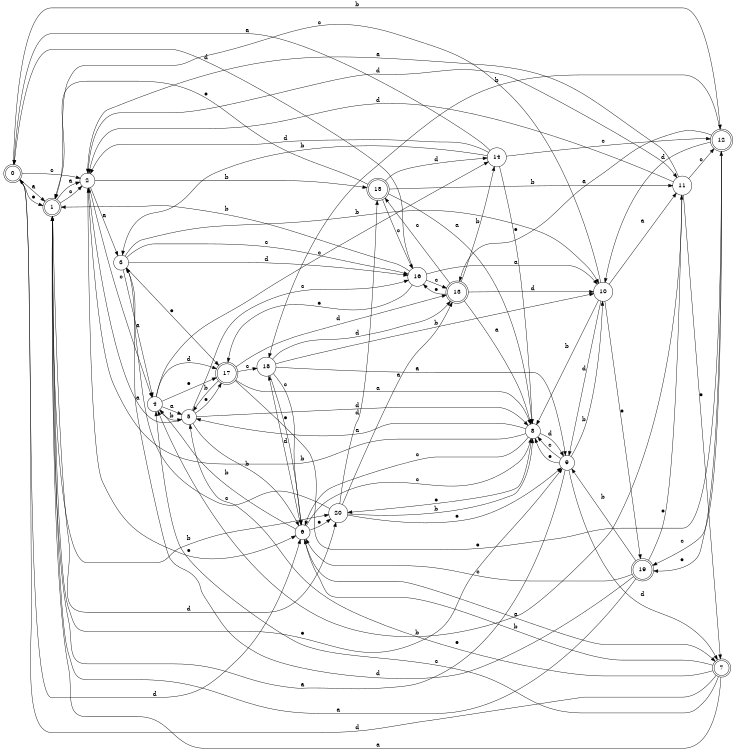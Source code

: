 digraph n17_9 {
__start0 [label="" shape="none"];

rankdir=LR;
size="8,5";

s0 [style="rounded,filled", color="black", fillcolor="white" shape="doublecircle", label="0"];
s1 [style="rounded,filled", color="black", fillcolor="white" shape="doublecircle", label="1"];
s2 [style="filled", color="black", fillcolor="white" shape="circle", label="2"];
s3 [style="filled", color="black", fillcolor="white" shape="circle", label="3"];
s4 [style="filled", color="black", fillcolor="white" shape="circle", label="4"];
s5 [style="filled", color="black", fillcolor="white" shape="circle", label="5"];
s6 [style="filled", color="black", fillcolor="white" shape="circle", label="6"];
s7 [style="rounded,filled", color="black", fillcolor="white" shape="doublecircle", label="7"];
s8 [style="filled", color="black", fillcolor="white" shape="circle", label="8"];
s9 [style="filled", color="black", fillcolor="white" shape="circle", label="9"];
s10 [style="filled", color="black", fillcolor="white" shape="circle", label="10"];
s11 [style="filled", color="black", fillcolor="white" shape="circle", label="11"];
s12 [style="rounded,filled", color="black", fillcolor="white" shape="doublecircle", label="12"];
s13 [style="rounded,filled", color="black", fillcolor="white" shape="doublecircle", label="13"];
s14 [style="filled", color="black", fillcolor="white" shape="circle", label="14"];
s15 [style="rounded,filled", color="black", fillcolor="white" shape="doublecircle", label="15"];
s16 [style="filled", color="black", fillcolor="white" shape="circle", label="16"];
s17 [style="rounded,filled", color="black", fillcolor="white" shape="doublecircle", label="17"];
s18 [style="filled", color="black", fillcolor="white" shape="circle", label="18"];
s19 [style="rounded,filled", color="black", fillcolor="white" shape="doublecircle", label="19"];
s20 [style="filled", color="black", fillcolor="white" shape="circle", label="20"];
s0 -> s1 [label="a"];
s0 -> s12 [label="b"];
s0 -> s2 [label="c"];
s0 -> s6 [label="d"];
s0 -> s1 [label="e"];
s1 -> s2 [label="a"];
s1 -> s20 [label="b"];
s1 -> s2 [label="c"];
s1 -> s20 [label="d"];
s1 -> s9 [label="e"];
s2 -> s3 [label="a"];
s2 -> s15 [label="b"];
s2 -> s4 [label="c"];
s2 -> s11 [label="d"];
s2 -> s6 [label="e"];
s3 -> s4 [label="a"];
s3 -> s10 [label="b"];
s3 -> s16 [label="c"];
s3 -> s16 [label="d"];
s3 -> s17 [label="e"];
s4 -> s5 [label="a"];
s4 -> s5 [label="b"];
s4 -> s14 [label="c"];
s4 -> s17 [label="d"];
s4 -> s17 [label="e"];
s5 -> s2 [label="a"];
s5 -> s6 [label="b"];
s5 -> s16 [label="c"];
s5 -> s8 [label="d"];
s5 -> s17 [label="e"];
s6 -> s7 [label="a"];
s6 -> s4 [label="b"];
s6 -> s8 [label="c"];
s6 -> s18 [label="d"];
s6 -> s20 [label="e"];
s7 -> s1 [label="a"];
s7 -> s6 [label="b"];
s7 -> s4 [label="c"];
s7 -> s0 [label="d"];
s7 -> s5 [label="e"];
s8 -> s5 [label="a"];
s8 -> s2 [label="b"];
s8 -> s6 [label="c"];
s8 -> s9 [label="d"];
s8 -> s20 [label="e"];
s9 -> s1 [label="a"];
s9 -> s10 [label="b"];
s9 -> s8 [label="c"];
s9 -> s7 [label="d"];
s9 -> s8 [label="e"];
s10 -> s11 [label="a"];
s10 -> s8 [label="b"];
s10 -> s1 [label="c"];
s10 -> s9 [label="d"];
s10 -> s19 [label="e"];
s11 -> s2 [label="a"];
s11 -> s4 [label="b"];
s11 -> s12 [label="c"];
s11 -> s2 [label="d"];
s11 -> s7 [label="e"];
s12 -> s13 [label="a"];
s12 -> s18 [label="b"];
s12 -> s19 [label="c"];
s12 -> s10 [label="d"];
s12 -> s19 [label="e"];
s13 -> s8 [label="a"];
s13 -> s14 [label="b"];
s13 -> s15 [label="c"];
s13 -> s10 [label="d"];
s13 -> s16 [label="e"];
s14 -> s0 [label="a"];
s14 -> s3 [label="b"];
s14 -> s12 [label="c"];
s14 -> s2 [label="d"];
s14 -> s8 [label="e"];
s15 -> s8 [label="a"];
s15 -> s11 [label="b"];
s15 -> s16 [label="c"];
s15 -> s14 [label="d"];
s15 -> s1 [label="e"];
s16 -> s10 [label="a"];
s16 -> s1 [label="b"];
s16 -> s13 [label="c"];
s16 -> s0 [label="d"];
s16 -> s17 [label="e"];
s17 -> s8 [label="a"];
s17 -> s5 [label="b"];
s17 -> s18 [label="c"];
s17 -> s13 [label="d"];
s17 -> s12 [label="e"];
s18 -> s9 [label="a"];
s18 -> s10 [label="b"];
s18 -> s6 [label="c"];
s18 -> s13 [label="d"];
s18 -> s6 [label="e"];
s19 -> s1 [label="a"];
s19 -> s9 [label="b"];
s19 -> s6 [label="c"];
s19 -> s3 [label="d"];
s19 -> s11 [label="e"];
s20 -> s13 [label="a"];
s20 -> s8 [label="b"];
s20 -> s3 [label="c"];
s20 -> s15 [label="d"];
s20 -> s9 [label="e"];

}